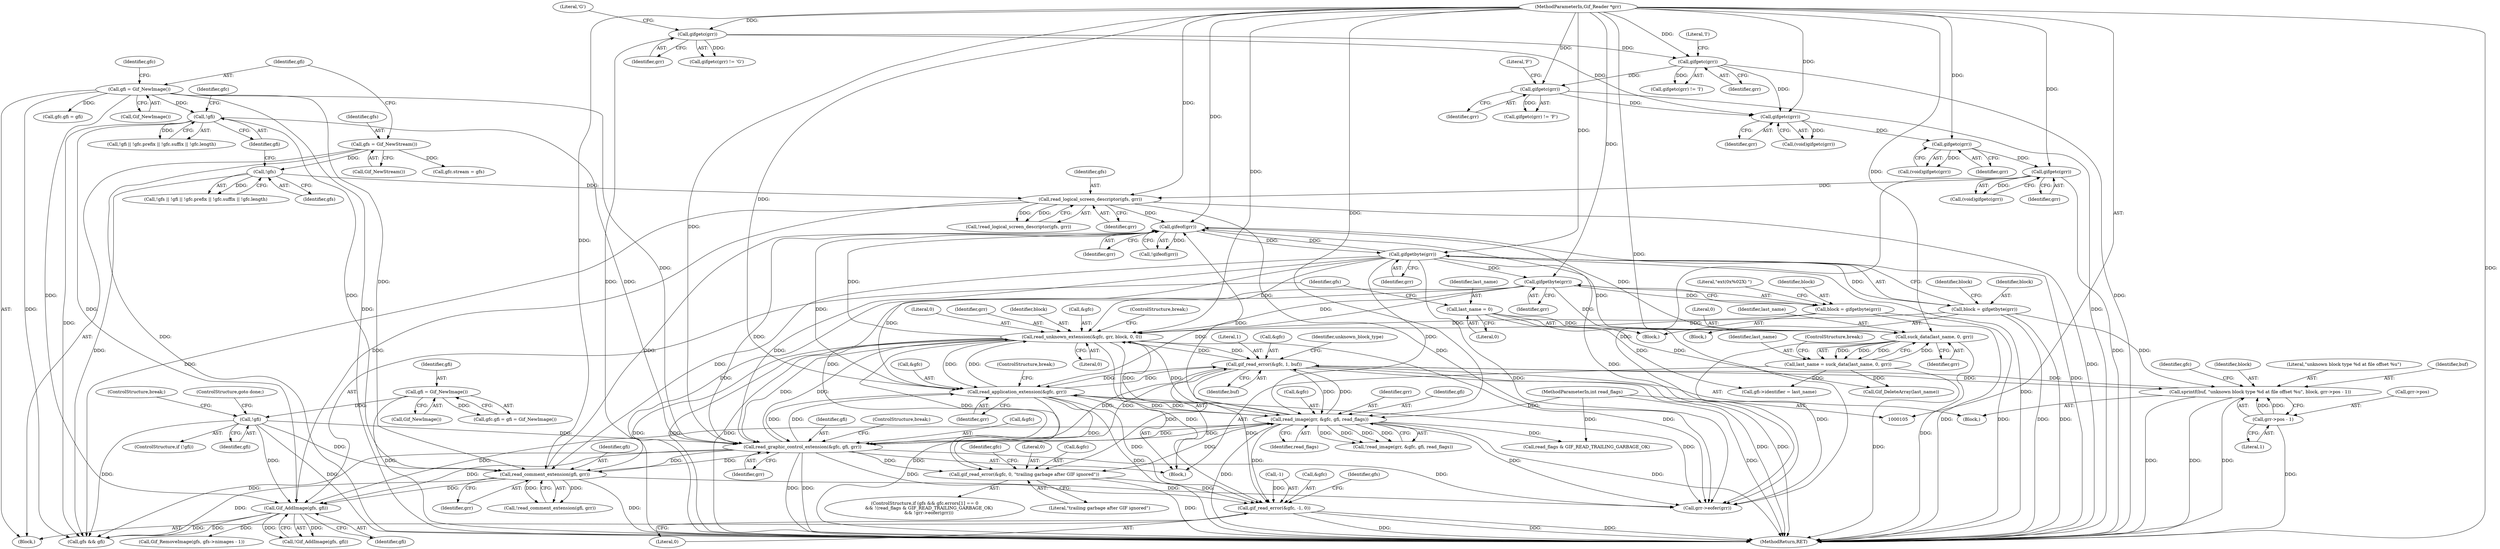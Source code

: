 digraph "0_gifsicle_118a46090c50829dc543179019e6140e1235f909@API" {
"1000487" [label="(Call,gif_read_error(&gfc, 0, \"trailing garbage after GIF ignored\"))"];
"1000376" [label="(Call,gif_read_error(&gfc, 1, buf))"];
"1000352" [label="(Call,read_unknown_extension(&gfc, grr, block, 0, 0))"];
"1000346" [label="(Call,read_application_extension(&gfc, grr))"];
"1000276" [label="(Call,read_image(grr, &gfc, gfi, read_flags))"];
"1000247" [label="(Call,gifgetbyte(grr))"];
"1000241" [label="(Call,gifeof(grr))"];
"1000233" [label="(Call,read_logical_screen_descriptor(gfs, grr))"];
"1000204" [label="(Call,!gfs)"];
"1000147" [label="(Call,gfs = Gif_NewStream())"];
"1000145" [label="(Call,gifgetc(grr))"];
"1000141" [label="(Call,gifgetc(grr))"];
"1000137" [label="(Call,gifgetc(grr))"];
"1000126" [label="(Call,gifgetc(grr))"];
"1000121" [label="(Call,gifgetc(grr))"];
"1000106" [label="(MethodParameterIn,Gif_Reader *grr)"];
"1000130" [label="(Call,gifgetc(grr))"];
"1000340" [label="(Call,read_comment_extension(gfi, grr))"];
"1000302" [label="(Call,!gfi)"];
"1000298" [label="(Call,gfi = Gif_NewImage())"];
"1000207" [label="(Call,!gfi)"];
"1000150" [label="(Call,gfi = Gif_NewImage())"];
"1000323" [label="(Call,read_graphic_control_extension(&gfc, gfi, grr))"];
"1000313" [label="(Call,gifgetbyte(grr))"];
"1000332" [label="(Call,suck_data(last_name, 0, grr))"];
"1000330" [label="(Call,last_name = suck_data(last_name, 0, grr))"];
"1000264" [label="(Call,last_name = 0)"];
"1000269" [label="(Call,Gif_AddImage(gfs, gfi))"];
"1000107" [label="(MethodParameterIn,int read_flags)"];
"1000311" [label="(Call,block = gifgetbyte(grr))"];
"1000245" [label="(Call,block = gifgetbyte(grr))"];
"1000367" [label="(Call,sprintf(buf, \"unknown block type %d at file offset %u\", block, grr->pos - 1))"];
"1000371" [label="(Call,grr->pos - 1)"];
"1000492" [label="(Call,gif_read_error(&gfc, -1, 0))"];
"1000317" [label="(Literal,\"ext(0x%02X) \")"];
"1000265" [label="(Identifier,last_name)"];
"1000339" [label="(Call,!read_comment_extension(gfi, grr))"];
"1000106" [label="(MethodParameterIn,Gif_Reader *grr)"];
"1000126" [label="(Call,gifgetc(grr))"];
"1000387" [label="(Call,gfs && gfi)"];
"1000369" [label="(Literal,\"unknown block type %d at file offset %u\")"];
"1000347" [label="(Call,&gfc)"];
"1000277" [label="(Identifier,grr)"];
"1000246" [label="(Identifier,block)"];
"1000146" [label="(Identifier,grr)"];
"1000346" [label="(Call,read_application_extension(&gfc, grr))"];
"1000269" [label="(Call,Gif_AddImage(gfs, gfi))"];
"1000499" [label="(Identifier,gfs)"];
"1000123" [label="(Literal,'G')"];
"1000495" [label="(Call,-1)"];
"1000488" [label="(Call,&gfc)"];
"1000326" [label="(Identifier,gfi)"];
"1000353" [label="(Call,&gfc)"];
"1000151" [label="(Identifier,gfi)"];
"1000110" [label="(Block,)"];
"1000259" [label="(Call,gfi->identifier = last_name)"];
"1000208" [label="(Identifier,gfi)"];
"1000107" [label="(MethodParameterIn,int read_flags)"];
"1000247" [label="(Call,gifgetbyte(grr))"];
"1000371" [label="(Call,grr->pos - 1)"];
"1000352" [label="(Call,read_unknown_extension(&gfc, grr, block, 0, 0))"];
"1000304" [label="(ControlStructure,goto done;)"];
"1000148" [label="(Identifier,gfs)"];
"1000359" [label="(ControlStructure,break;)"];
"1000139" [label="(Call,(void)gifgetc(grr))"];
"1000368" [label="(Identifier,buf)"];
"1000145" [label="(Call,gifgetc(grr))"];
"1000367" [label="(Call,sprintf(buf, \"unknown block type %d at file offset %u\", block, grr->pos - 1))"];
"1000127" [label="(Identifier,grr)"];
"1000341" [label="(Identifier,gfi)"];
"1000128" [label="(Literal,'I')"];
"1000271" [label="(Identifier,gfi)"];
"1000336" [label="(ControlStructure,break;)"];
"1000243" [label="(Block,)"];
"1000313" [label="(Call,gifgetbyte(grr))"];
"1000264" [label="(Call,last_name = 0)"];
"1000280" [label="(Identifier,gfi)"];
"1000212" [label="(Identifier,gfc)"];
"1000122" [label="(Identifier,grr)"];
"1000281" [label="(Identifier,read_flags)"];
"1000379" [label="(Literal,1)"];
"1000491" [label="(Literal,\"trailing garbage after GIF ignored\")"];
"1000240" [label="(Call,!gifeof(grr))"];
"1000494" [label="(Identifier,gfc)"];
"1000143" [label="(Call,(void)gifgetc(grr))"];
"1000312" [label="(Identifier,block)"];
"1000235" [label="(Identifier,grr)"];
"1000380" [label="(Identifier,buf)"];
"1000278" [label="(Call,&gfc)"];
"1000493" [label="(Call,&gfc)"];
"1000485" [label="(Call,grr->eofer(grr))"];
"1000137" [label="(Call,gifgetc(grr))"];
"1000375" [label="(Literal,1)"];
"1000125" [label="(Call,gifgetc(grr) != 'I')"];
"1000206" [label="(Call,!gfi || !gfc.prefix || !gfc.suffix || !gfc.length)"];
"1000303" [label="(Identifier,gfi)"];
"1000276" [label="(Call,read_image(grr, &gfc, gfi, read_flags))"];
"1000323" [label="(Call,read_graphic_control_extension(&gfc, gfi, grr))"];
"1000487" [label="(Call,gif_read_error(&gfc, 0, \"trailing garbage after GIF ignored\"))"];
"1000275" [label="(Call,!read_image(grr, &gfc, gfi, read_flags))"];
"1000302" [label="(Call,!gfi)"];
"1000377" [label="(Call,&gfc)"];
"1000435" [label="(Call,Gif_DeleteArray(last_name))"];
"1000500" [label="(MethodReturn,RET)"];
"1000205" [label="(Identifier,gfs)"];
"1000332" [label="(Call,suck_data(last_name, 0, grr))"];
"1000147" [label="(Call,gfs = Gif_NewStream())"];
"1000327" [label="(Identifier,grr)"];
"1000138" [label="(Identifier,grr)"];
"1000141" [label="(Call,gifgetc(grr))"];
"1000149" [label="(Call,Gif_NewStream())"];
"1000155" [label="(Identifier,gfc)"];
"1000130" [label="(Call,gifgetc(grr))"];
"1000378" [label="(Identifier,gfc)"];
"1000241" [label="(Call,gifeof(grr))"];
"1000233" [label="(Call,read_logical_screen_descriptor(gfs, grr))"];
"1000135" [label="(Call,(void)gifgetc(grr))"];
"1000250" [label="(Identifier,block)"];
"1000245" [label="(Call,block = gifgetbyte(grr))"];
"1000357" [label="(Literal,0)"];
"1000328" [label="(ControlStructure,break;)"];
"1000299" [label="(Identifier,gfi)"];
"1000350" [label="(ControlStructure,break;)"];
"1000331" [label="(Identifier,last_name)"];
"1000330" [label="(Call,last_name = suck_data(last_name, 0, grr))"];
"1000376" [label="(Call,gif_read_error(&gfc, 1, buf))"];
"1000232" [label="(Call,!read_logical_screen_descriptor(gfs, grr))"];
"1000294" [label="(Call,gfc.gfi = gfi = Gif_NewImage())"];
"1000270" [label="(Identifier,gfs)"];
"1000132" [label="(Literal,'F')"];
"1000131" [label="(Identifier,grr)"];
"1000481" [label="(Call,read_flags & GIF_READ_TRAILING_GARBAGE_OK)"];
"1000492" [label="(Call,gif_read_error(&gfc, -1, 0))"];
"1000349" [label="(Identifier,grr)"];
"1000298" [label="(Call,gfi = Gif_NewImage())"];
"1000382" [label="(Identifier,unknown_block_type)"];
"1000311" [label="(Call,block = gifgetbyte(grr))"];
"1000334" [label="(Literal,0)"];
"1000355" [label="(Identifier,grr)"];
"1000468" [label="(ControlStructure,if (gfs && gfc.errors[1] == 0\n      && !(read_flags & GIF_READ_TRAILING_GARBAGE_OK)\n      && !grr->eofer(grr)))"];
"1000324" [label="(Call,&gfc)"];
"1000333" [label="(Identifier,last_name)"];
"1000234" [label="(Identifier,gfs)"];
"1000150" [label="(Call,gfi = Gif_NewImage())"];
"1000372" [label="(Call,grr->pos)"];
"1000342" [label="(Identifier,grr)"];
"1000370" [label="(Identifier,block)"];
"1000142" [label="(Identifier,grr)"];
"1000266" [label="(Literal,0)"];
"1000340" [label="(Call,read_comment_extension(gfi, grr))"];
"1000314" [label="(Identifier,grr)"];
"1000251" [label="(Block,)"];
"1000283" [label="(Call,Gif_RemoveImage(gfs, gfs->nimages - 1))"];
"1000242" [label="(Identifier,grr)"];
"1000121" [label="(Call,gifgetc(grr))"];
"1000301" [label="(ControlStructure,if (!gfi))"];
"1000152" [label="(Call,Gif_NewImage())"];
"1000153" [label="(Call,gfc.stream = gfs)"];
"1000120" [label="(Call,gifgetc(grr) != 'G')"];
"1000497" [label="(Literal,0)"];
"1000335" [label="(Identifier,grr)"];
"1000268" [label="(Call,!Gif_AddImage(gfs, gfi))"];
"1000490" [label="(Literal,0)"];
"1000358" [label="(Literal,0)"];
"1000305" [label="(ControlStructure,break;)"];
"1000129" [label="(Call,gifgetc(grr) != 'F')"];
"1000300" [label="(Call,Gif_NewImage())"];
"1000321" [label="(Block,)"];
"1000248" [label="(Identifier,grr)"];
"1000207" [label="(Call,!gfi)"];
"1000203" [label="(Call,!gfs || !gfi || !gfc.prefix || !gfc.suffix || !gfc.length)"];
"1000204" [label="(Call,!gfs)"];
"1000365" [label="(Block,)"];
"1000356" [label="(Identifier,block)"];
"1000184" [label="(Call,gfc.gfi = gfi)"];
"1000487" -> "1000468"  [label="AST: "];
"1000487" -> "1000491"  [label="CFG: "];
"1000488" -> "1000487"  [label="AST: "];
"1000490" -> "1000487"  [label="AST: "];
"1000491" -> "1000487"  [label="AST: "];
"1000494" -> "1000487"  [label="CFG: "];
"1000487" -> "1000500"  [label="DDG: "];
"1000376" -> "1000487"  [label="DDG: "];
"1000352" -> "1000487"  [label="DDG: "];
"1000346" -> "1000487"  [label="DDG: "];
"1000276" -> "1000487"  [label="DDG: "];
"1000323" -> "1000487"  [label="DDG: "];
"1000487" -> "1000492"  [label="DDG: "];
"1000376" -> "1000365"  [label="AST: "];
"1000376" -> "1000380"  [label="CFG: "];
"1000377" -> "1000376"  [label="AST: "];
"1000379" -> "1000376"  [label="AST: "];
"1000380" -> "1000376"  [label="AST: "];
"1000382" -> "1000376"  [label="CFG: "];
"1000376" -> "1000500"  [label="DDG: "];
"1000376" -> "1000500"  [label="DDG: "];
"1000376" -> "1000276"  [label="DDG: "];
"1000376" -> "1000323"  [label="DDG: "];
"1000376" -> "1000346"  [label="DDG: "];
"1000376" -> "1000352"  [label="DDG: "];
"1000376" -> "1000367"  [label="DDG: "];
"1000352" -> "1000376"  [label="DDG: "];
"1000346" -> "1000376"  [label="DDG: "];
"1000276" -> "1000376"  [label="DDG: "];
"1000323" -> "1000376"  [label="DDG: "];
"1000367" -> "1000376"  [label="DDG: "];
"1000376" -> "1000492"  [label="DDG: "];
"1000352" -> "1000321"  [label="AST: "];
"1000352" -> "1000358"  [label="CFG: "];
"1000353" -> "1000352"  [label="AST: "];
"1000355" -> "1000352"  [label="AST: "];
"1000356" -> "1000352"  [label="AST: "];
"1000357" -> "1000352"  [label="AST: "];
"1000358" -> "1000352"  [label="AST: "];
"1000359" -> "1000352"  [label="CFG: "];
"1000352" -> "1000500"  [label="DDG: "];
"1000352" -> "1000500"  [label="DDG: "];
"1000352" -> "1000500"  [label="DDG: "];
"1000352" -> "1000241"  [label="DDG: "];
"1000352" -> "1000276"  [label="DDG: "];
"1000352" -> "1000323"  [label="DDG: "];
"1000352" -> "1000346"  [label="DDG: "];
"1000346" -> "1000352"  [label="DDG: "];
"1000276" -> "1000352"  [label="DDG: "];
"1000323" -> "1000352"  [label="DDG: "];
"1000247" -> "1000352"  [label="DDG: "];
"1000313" -> "1000352"  [label="DDG: "];
"1000106" -> "1000352"  [label="DDG: "];
"1000311" -> "1000352"  [label="DDG: "];
"1000245" -> "1000352"  [label="DDG: "];
"1000352" -> "1000485"  [label="DDG: "];
"1000352" -> "1000492"  [label="DDG: "];
"1000346" -> "1000321"  [label="AST: "];
"1000346" -> "1000349"  [label="CFG: "];
"1000347" -> "1000346"  [label="AST: "];
"1000349" -> "1000346"  [label="AST: "];
"1000350" -> "1000346"  [label="CFG: "];
"1000346" -> "1000500"  [label="DDG: "];
"1000346" -> "1000500"  [label="DDG: "];
"1000346" -> "1000241"  [label="DDG: "];
"1000346" -> "1000276"  [label="DDG: "];
"1000346" -> "1000323"  [label="DDG: "];
"1000276" -> "1000346"  [label="DDG: "];
"1000323" -> "1000346"  [label="DDG: "];
"1000247" -> "1000346"  [label="DDG: "];
"1000313" -> "1000346"  [label="DDG: "];
"1000106" -> "1000346"  [label="DDG: "];
"1000346" -> "1000485"  [label="DDG: "];
"1000346" -> "1000492"  [label="DDG: "];
"1000276" -> "1000275"  [label="AST: "];
"1000276" -> "1000281"  [label="CFG: "];
"1000277" -> "1000276"  [label="AST: "];
"1000278" -> "1000276"  [label="AST: "];
"1000280" -> "1000276"  [label="AST: "];
"1000281" -> "1000276"  [label="AST: "];
"1000275" -> "1000276"  [label="CFG: "];
"1000276" -> "1000500"  [label="DDG: "];
"1000276" -> "1000500"  [label="DDG: "];
"1000276" -> "1000241"  [label="DDG: "];
"1000276" -> "1000275"  [label="DDG: "];
"1000276" -> "1000275"  [label="DDG: "];
"1000276" -> "1000275"  [label="DDG: "];
"1000276" -> "1000275"  [label="DDG: "];
"1000247" -> "1000276"  [label="DDG: "];
"1000106" -> "1000276"  [label="DDG: "];
"1000323" -> "1000276"  [label="DDG: "];
"1000269" -> "1000276"  [label="DDG: "];
"1000107" -> "1000276"  [label="DDG: "];
"1000276" -> "1000323"  [label="DDG: "];
"1000276" -> "1000481"  [label="DDG: "];
"1000276" -> "1000485"  [label="DDG: "];
"1000276" -> "1000492"  [label="DDG: "];
"1000247" -> "1000245"  [label="AST: "];
"1000247" -> "1000248"  [label="CFG: "];
"1000248" -> "1000247"  [label="AST: "];
"1000245" -> "1000247"  [label="CFG: "];
"1000247" -> "1000500"  [label="DDG: "];
"1000247" -> "1000241"  [label="DDG: "];
"1000247" -> "1000245"  [label="DDG: "];
"1000241" -> "1000247"  [label="DDG: "];
"1000106" -> "1000247"  [label="DDG: "];
"1000247" -> "1000313"  [label="DDG: "];
"1000247" -> "1000323"  [label="DDG: "];
"1000247" -> "1000332"  [label="DDG: "];
"1000247" -> "1000340"  [label="DDG: "];
"1000247" -> "1000485"  [label="DDG: "];
"1000241" -> "1000240"  [label="AST: "];
"1000241" -> "1000242"  [label="CFG: "];
"1000242" -> "1000241"  [label="AST: "];
"1000240" -> "1000241"  [label="CFG: "];
"1000241" -> "1000500"  [label="DDG: "];
"1000241" -> "1000240"  [label="DDG: "];
"1000233" -> "1000241"  [label="DDG: "];
"1000340" -> "1000241"  [label="DDG: "];
"1000323" -> "1000241"  [label="DDG: "];
"1000332" -> "1000241"  [label="DDG: "];
"1000106" -> "1000241"  [label="DDG: "];
"1000241" -> "1000485"  [label="DDG: "];
"1000233" -> "1000232"  [label="AST: "];
"1000233" -> "1000235"  [label="CFG: "];
"1000234" -> "1000233"  [label="AST: "];
"1000235" -> "1000233"  [label="AST: "];
"1000232" -> "1000233"  [label="CFG: "];
"1000233" -> "1000500"  [label="DDG: "];
"1000233" -> "1000232"  [label="DDG: "];
"1000233" -> "1000232"  [label="DDG: "];
"1000204" -> "1000233"  [label="DDG: "];
"1000145" -> "1000233"  [label="DDG: "];
"1000106" -> "1000233"  [label="DDG: "];
"1000233" -> "1000269"  [label="DDG: "];
"1000233" -> "1000387"  [label="DDG: "];
"1000233" -> "1000485"  [label="DDG: "];
"1000204" -> "1000203"  [label="AST: "];
"1000204" -> "1000205"  [label="CFG: "];
"1000205" -> "1000204"  [label="AST: "];
"1000208" -> "1000204"  [label="CFG: "];
"1000203" -> "1000204"  [label="CFG: "];
"1000204" -> "1000203"  [label="DDG: "];
"1000147" -> "1000204"  [label="DDG: "];
"1000204" -> "1000387"  [label="DDG: "];
"1000147" -> "1000110"  [label="AST: "];
"1000147" -> "1000149"  [label="CFG: "];
"1000148" -> "1000147"  [label="AST: "];
"1000149" -> "1000147"  [label="AST: "];
"1000151" -> "1000147"  [label="CFG: "];
"1000147" -> "1000500"  [label="DDG: "];
"1000147" -> "1000153"  [label="DDG: "];
"1000145" -> "1000143"  [label="AST: "];
"1000145" -> "1000146"  [label="CFG: "];
"1000146" -> "1000145"  [label="AST: "];
"1000143" -> "1000145"  [label="CFG: "];
"1000145" -> "1000500"  [label="DDG: "];
"1000145" -> "1000143"  [label="DDG: "];
"1000141" -> "1000145"  [label="DDG: "];
"1000106" -> "1000145"  [label="DDG: "];
"1000145" -> "1000485"  [label="DDG: "];
"1000141" -> "1000139"  [label="AST: "];
"1000141" -> "1000142"  [label="CFG: "];
"1000142" -> "1000141"  [label="AST: "];
"1000139" -> "1000141"  [label="CFG: "];
"1000141" -> "1000139"  [label="DDG: "];
"1000137" -> "1000141"  [label="DDG: "];
"1000106" -> "1000141"  [label="DDG: "];
"1000137" -> "1000135"  [label="AST: "];
"1000137" -> "1000138"  [label="CFG: "];
"1000138" -> "1000137"  [label="AST: "];
"1000135" -> "1000137"  [label="CFG: "];
"1000137" -> "1000135"  [label="DDG: "];
"1000126" -> "1000137"  [label="DDG: "];
"1000121" -> "1000137"  [label="DDG: "];
"1000130" -> "1000137"  [label="DDG: "];
"1000106" -> "1000137"  [label="DDG: "];
"1000126" -> "1000125"  [label="AST: "];
"1000126" -> "1000127"  [label="CFG: "];
"1000127" -> "1000126"  [label="AST: "];
"1000128" -> "1000126"  [label="CFG: "];
"1000126" -> "1000500"  [label="DDG: "];
"1000126" -> "1000125"  [label="DDG: "];
"1000121" -> "1000126"  [label="DDG: "];
"1000106" -> "1000126"  [label="DDG: "];
"1000126" -> "1000130"  [label="DDG: "];
"1000121" -> "1000120"  [label="AST: "];
"1000121" -> "1000122"  [label="CFG: "];
"1000122" -> "1000121"  [label="AST: "];
"1000123" -> "1000121"  [label="CFG: "];
"1000121" -> "1000500"  [label="DDG: "];
"1000121" -> "1000120"  [label="DDG: "];
"1000106" -> "1000121"  [label="DDG: "];
"1000106" -> "1000105"  [label="AST: "];
"1000106" -> "1000500"  [label="DDG: "];
"1000106" -> "1000130"  [label="DDG: "];
"1000106" -> "1000313"  [label="DDG: "];
"1000106" -> "1000323"  [label="DDG: "];
"1000106" -> "1000332"  [label="DDG: "];
"1000106" -> "1000340"  [label="DDG: "];
"1000106" -> "1000485"  [label="DDG: "];
"1000130" -> "1000129"  [label="AST: "];
"1000130" -> "1000131"  [label="CFG: "];
"1000131" -> "1000130"  [label="AST: "];
"1000132" -> "1000130"  [label="CFG: "];
"1000130" -> "1000500"  [label="DDG: "];
"1000130" -> "1000129"  [label="DDG: "];
"1000340" -> "1000339"  [label="AST: "];
"1000340" -> "1000342"  [label="CFG: "];
"1000341" -> "1000340"  [label="AST: "];
"1000342" -> "1000340"  [label="AST: "];
"1000339" -> "1000340"  [label="CFG: "];
"1000340" -> "1000500"  [label="DDG: "];
"1000340" -> "1000269"  [label="DDG: "];
"1000340" -> "1000323"  [label="DDG: "];
"1000340" -> "1000339"  [label="DDG: "];
"1000340" -> "1000339"  [label="DDG: "];
"1000302" -> "1000340"  [label="DDG: "];
"1000207" -> "1000340"  [label="DDG: "];
"1000323" -> "1000340"  [label="DDG: "];
"1000150" -> "1000340"  [label="DDG: "];
"1000313" -> "1000340"  [label="DDG: "];
"1000340" -> "1000387"  [label="DDG: "];
"1000340" -> "1000485"  [label="DDG: "];
"1000302" -> "1000301"  [label="AST: "];
"1000302" -> "1000303"  [label="CFG: "];
"1000303" -> "1000302"  [label="AST: "];
"1000304" -> "1000302"  [label="CFG: "];
"1000305" -> "1000302"  [label="CFG: "];
"1000302" -> "1000500"  [label="DDG: "];
"1000302" -> "1000269"  [label="DDG: "];
"1000298" -> "1000302"  [label="DDG: "];
"1000302" -> "1000323"  [label="DDG: "];
"1000302" -> "1000387"  [label="DDG: "];
"1000298" -> "1000294"  [label="AST: "];
"1000298" -> "1000300"  [label="CFG: "];
"1000299" -> "1000298"  [label="AST: "];
"1000300" -> "1000298"  [label="AST: "];
"1000294" -> "1000298"  [label="CFG: "];
"1000298" -> "1000500"  [label="DDG: "];
"1000298" -> "1000294"  [label="DDG: "];
"1000207" -> "1000206"  [label="AST: "];
"1000207" -> "1000208"  [label="CFG: "];
"1000208" -> "1000207"  [label="AST: "];
"1000212" -> "1000207"  [label="CFG: "];
"1000206" -> "1000207"  [label="CFG: "];
"1000207" -> "1000206"  [label="DDG: "];
"1000150" -> "1000207"  [label="DDG: "];
"1000207" -> "1000269"  [label="DDG: "];
"1000207" -> "1000323"  [label="DDG: "];
"1000207" -> "1000387"  [label="DDG: "];
"1000150" -> "1000110"  [label="AST: "];
"1000150" -> "1000152"  [label="CFG: "];
"1000151" -> "1000150"  [label="AST: "];
"1000152" -> "1000150"  [label="AST: "];
"1000155" -> "1000150"  [label="CFG: "];
"1000150" -> "1000500"  [label="DDG: "];
"1000150" -> "1000184"  [label="DDG: "];
"1000150" -> "1000269"  [label="DDG: "];
"1000150" -> "1000323"  [label="DDG: "];
"1000150" -> "1000387"  [label="DDG: "];
"1000323" -> "1000321"  [label="AST: "];
"1000323" -> "1000327"  [label="CFG: "];
"1000324" -> "1000323"  [label="AST: "];
"1000326" -> "1000323"  [label="AST: "];
"1000327" -> "1000323"  [label="AST: "];
"1000328" -> "1000323"  [label="CFG: "];
"1000323" -> "1000500"  [label="DDG: "];
"1000323" -> "1000500"  [label="DDG: "];
"1000323" -> "1000269"  [label="DDG: "];
"1000313" -> "1000323"  [label="DDG: "];
"1000323" -> "1000387"  [label="DDG: "];
"1000323" -> "1000485"  [label="DDG: "];
"1000323" -> "1000492"  [label="DDG: "];
"1000313" -> "1000311"  [label="AST: "];
"1000313" -> "1000314"  [label="CFG: "];
"1000314" -> "1000313"  [label="AST: "];
"1000311" -> "1000313"  [label="CFG: "];
"1000313" -> "1000311"  [label="DDG: "];
"1000313" -> "1000332"  [label="DDG: "];
"1000332" -> "1000330"  [label="AST: "];
"1000332" -> "1000335"  [label="CFG: "];
"1000333" -> "1000332"  [label="AST: "];
"1000334" -> "1000332"  [label="AST: "];
"1000335" -> "1000332"  [label="AST: "];
"1000330" -> "1000332"  [label="CFG: "];
"1000332" -> "1000500"  [label="DDG: "];
"1000332" -> "1000330"  [label="DDG: "];
"1000332" -> "1000330"  [label="DDG: "];
"1000332" -> "1000330"  [label="DDG: "];
"1000330" -> "1000332"  [label="DDG: "];
"1000264" -> "1000332"  [label="DDG: "];
"1000332" -> "1000485"  [label="DDG: "];
"1000330" -> "1000321"  [label="AST: "];
"1000331" -> "1000330"  [label="AST: "];
"1000336" -> "1000330"  [label="CFG: "];
"1000330" -> "1000500"  [label="DDG: "];
"1000330" -> "1000259"  [label="DDG: "];
"1000330" -> "1000435"  [label="DDG: "];
"1000264" -> "1000251"  [label="AST: "];
"1000264" -> "1000266"  [label="CFG: "];
"1000265" -> "1000264"  [label="AST: "];
"1000266" -> "1000264"  [label="AST: "];
"1000270" -> "1000264"  [label="CFG: "];
"1000264" -> "1000259"  [label="DDG: "];
"1000264" -> "1000435"  [label="DDG: "];
"1000269" -> "1000268"  [label="AST: "];
"1000269" -> "1000271"  [label="CFG: "];
"1000270" -> "1000269"  [label="AST: "];
"1000271" -> "1000269"  [label="AST: "];
"1000268" -> "1000269"  [label="CFG: "];
"1000269" -> "1000268"  [label="DDG: "];
"1000269" -> "1000268"  [label="DDG: "];
"1000269" -> "1000283"  [label="DDG: "];
"1000269" -> "1000387"  [label="DDG: "];
"1000269" -> "1000387"  [label="DDG: "];
"1000107" -> "1000105"  [label="AST: "];
"1000107" -> "1000500"  [label="DDG: "];
"1000107" -> "1000481"  [label="DDG: "];
"1000311" -> "1000251"  [label="AST: "];
"1000312" -> "1000311"  [label="AST: "];
"1000317" -> "1000311"  [label="CFG: "];
"1000311" -> "1000500"  [label="DDG: "];
"1000311" -> "1000500"  [label="DDG: "];
"1000245" -> "1000243"  [label="AST: "];
"1000246" -> "1000245"  [label="AST: "];
"1000250" -> "1000245"  [label="CFG: "];
"1000245" -> "1000500"  [label="DDG: "];
"1000245" -> "1000500"  [label="DDG: "];
"1000245" -> "1000367"  [label="DDG: "];
"1000367" -> "1000365"  [label="AST: "];
"1000367" -> "1000371"  [label="CFG: "];
"1000368" -> "1000367"  [label="AST: "];
"1000369" -> "1000367"  [label="AST: "];
"1000370" -> "1000367"  [label="AST: "];
"1000371" -> "1000367"  [label="AST: "];
"1000378" -> "1000367"  [label="CFG: "];
"1000367" -> "1000500"  [label="DDG: "];
"1000367" -> "1000500"  [label="DDG: "];
"1000367" -> "1000500"  [label="DDG: "];
"1000371" -> "1000367"  [label="DDG: "];
"1000371" -> "1000367"  [label="DDG: "];
"1000371" -> "1000375"  [label="CFG: "];
"1000372" -> "1000371"  [label="AST: "];
"1000375" -> "1000371"  [label="AST: "];
"1000371" -> "1000500"  [label="DDG: "];
"1000492" -> "1000110"  [label="AST: "];
"1000492" -> "1000497"  [label="CFG: "];
"1000493" -> "1000492"  [label="AST: "];
"1000495" -> "1000492"  [label="AST: "];
"1000497" -> "1000492"  [label="AST: "];
"1000499" -> "1000492"  [label="CFG: "];
"1000492" -> "1000500"  [label="DDG: "];
"1000492" -> "1000500"  [label="DDG: "];
"1000492" -> "1000500"  [label="DDG: "];
"1000495" -> "1000492"  [label="DDG: "];
}
